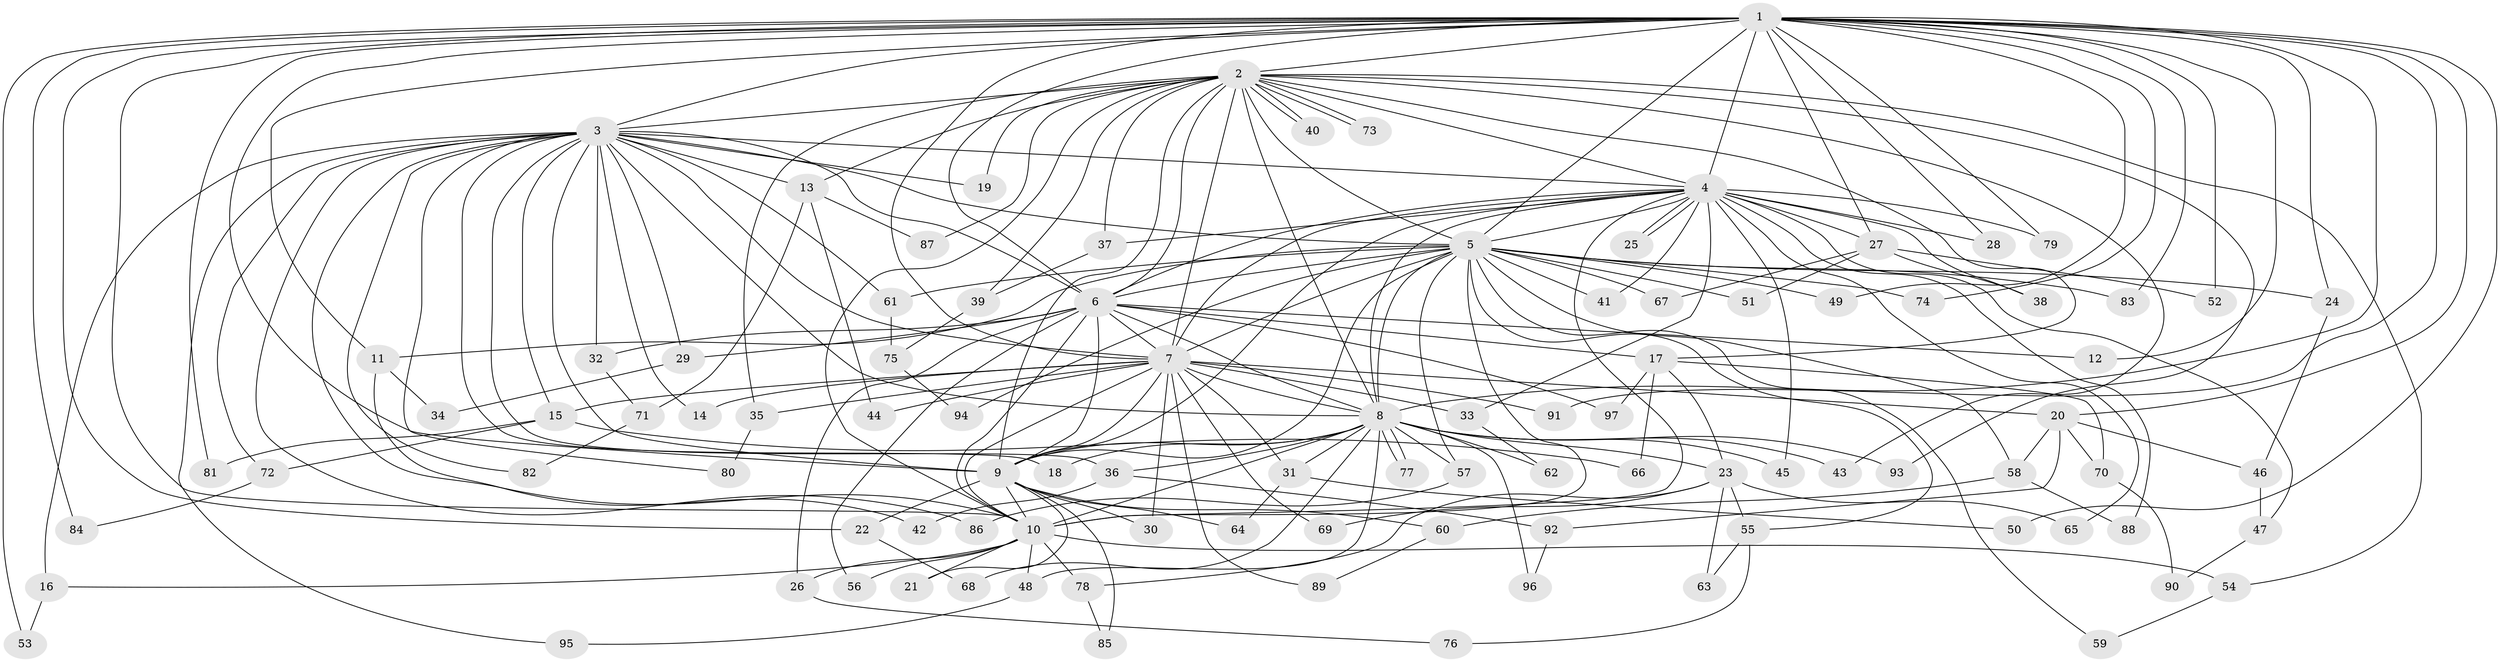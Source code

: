 // coarse degree distribution, {13: 0.029411764705882353, 22: 0.029411764705882353, 24: 0.014705882352941176, 4: 0.058823529411764705, 2: 0.29411764705882354, 20: 0.029411764705882353, 6: 0.04411764705882353, 3: 0.35294117647058826, 18: 0.014705882352941176, 1: 0.058823529411764705, 5: 0.04411764705882353, 21: 0.014705882352941176, 14: 0.014705882352941176}
// Generated by graph-tools (version 1.1) at 2025/36/03/04/25 23:36:24]
// undirected, 97 vertices, 219 edges
graph export_dot {
  node [color=gray90,style=filled];
  1;
  2;
  3;
  4;
  5;
  6;
  7;
  8;
  9;
  10;
  11;
  12;
  13;
  14;
  15;
  16;
  17;
  18;
  19;
  20;
  21;
  22;
  23;
  24;
  25;
  26;
  27;
  28;
  29;
  30;
  31;
  32;
  33;
  34;
  35;
  36;
  37;
  38;
  39;
  40;
  41;
  42;
  43;
  44;
  45;
  46;
  47;
  48;
  49;
  50;
  51;
  52;
  53;
  54;
  55;
  56;
  57;
  58;
  59;
  60;
  61;
  62;
  63;
  64;
  65;
  66;
  67;
  68;
  69;
  70;
  71;
  72;
  73;
  74;
  75;
  76;
  77;
  78;
  79;
  80;
  81;
  82;
  83;
  84;
  85;
  86;
  87;
  88;
  89;
  90;
  91;
  92;
  93;
  94;
  95;
  96;
  97;
  1 -- 2;
  1 -- 3;
  1 -- 4;
  1 -- 5;
  1 -- 6;
  1 -- 7;
  1 -- 8;
  1 -- 9;
  1 -- 10;
  1 -- 11;
  1 -- 12;
  1 -- 20;
  1 -- 22;
  1 -- 24;
  1 -- 27;
  1 -- 28;
  1 -- 49;
  1 -- 50;
  1 -- 52;
  1 -- 53;
  1 -- 74;
  1 -- 79;
  1 -- 81;
  1 -- 83;
  1 -- 84;
  1 -- 91;
  2 -- 3;
  2 -- 4;
  2 -- 5;
  2 -- 6;
  2 -- 7;
  2 -- 8;
  2 -- 9;
  2 -- 10;
  2 -- 13;
  2 -- 17;
  2 -- 19;
  2 -- 35;
  2 -- 37;
  2 -- 39;
  2 -- 40;
  2 -- 40;
  2 -- 43;
  2 -- 54;
  2 -- 73;
  2 -- 73;
  2 -- 87;
  2 -- 93;
  3 -- 4;
  3 -- 5;
  3 -- 6;
  3 -- 7;
  3 -- 8;
  3 -- 9;
  3 -- 10;
  3 -- 13;
  3 -- 14;
  3 -- 15;
  3 -- 16;
  3 -- 18;
  3 -- 19;
  3 -- 29;
  3 -- 32;
  3 -- 36;
  3 -- 61;
  3 -- 72;
  3 -- 80;
  3 -- 82;
  3 -- 86;
  3 -- 95;
  4 -- 5;
  4 -- 6;
  4 -- 7;
  4 -- 8;
  4 -- 9;
  4 -- 10;
  4 -- 25;
  4 -- 25;
  4 -- 27;
  4 -- 28;
  4 -- 33;
  4 -- 37;
  4 -- 38;
  4 -- 41;
  4 -- 45;
  4 -- 47;
  4 -- 65;
  4 -- 79;
  4 -- 88;
  5 -- 6;
  5 -- 7;
  5 -- 8;
  5 -- 9;
  5 -- 10;
  5 -- 11;
  5 -- 24;
  5 -- 41;
  5 -- 49;
  5 -- 51;
  5 -- 55;
  5 -- 57;
  5 -- 58;
  5 -- 59;
  5 -- 61;
  5 -- 67;
  5 -- 74;
  5 -- 83;
  5 -- 94;
  6 -- 7;
  6 -- 8;
  6 -- 9;
  6 -- 10;
  6 -- 12;
  6 -- 17;
  6 -- 26;
  6 -- 29;
  6 -- 32;
  6 -- 56;
  6 -- 97;
  7 -- 8;
  7 -- 9;
  7 -- 10;
  7 -- 14;
  7 -- 15;
  7 -- 20;
  7 -- 30;
  7 -- 31;
  7 -- 33;
  7 -- 35;
  7 -- 44;
  7 -- 69;
  7 -- 89;
  7 -- 91;
  8 -- 9;
  8 -- 10;
  8 -- 18;
  8 -- 23;
  8 -- 31;
  8 -- 36;
  8 -- 43;
  8 -- 45;
  8 -- 48;
  8 -- 57;
  8 -- 62;
  8 -- 68;
  8 -- 77;
  8 -- 77;
  8 -- 93;
  8 -- 96;
  9 -- 10;
  9 -- 21;
  9 -- 22;
  9 -- 30;
  9 -- 60;
  9 -- 64;
  9 -- 85;
  10 -- 16;
  10 -- 21;
  10 -- 26;
  10 -- 48;
  10 -- 54;
  10 -- 56;
  10 -- 78;
  11 -- 34;
  11 -- 42;
  13 -- 44;
  13 -- 71;
  13 -- 87;
  15 -- 66;
  15 -- 72;
  15 -- 81;
  16 -- 53;
  17 -- 23;
  17 -- 66;
  17 -- 70;
  17 -- 97;
  20 -- 46;
  20 -- 58;
  20 -- 70;
  20 -- 92;
  22 -- 68;
  23 -- 55;
  23 -- 63;
  23 -- 65;
  23 -- 69;
  23 -- 78;
  24 -- 46;
  26 -- 76;
  27 -- 38;
  27 -- 51;
  27 -- 52;
  27 -- 67;
  29 -- 34;
  31 -- 50;
  31 -- 64;
  32 -- 71;
  33 -- 62;
  35 -- 80;
  36 -- 42;
  36 -- 92;
  37 -- 39;
  39 -- 75;
  46 -- 47;
  47 -- 90;
  48 -- 95;
  54 -- 59;
  55 -- 63;
  55 -- 76;
  57 -- 86;
  58 -- 60;
  58 -- 88;
  60 -- 89;
  61 -- 75;
  70 -- 90;
  71 -- 82;
  72 -- 84;
  75 -- 94;
  78 -- 85;
  92 -- 96;
}
